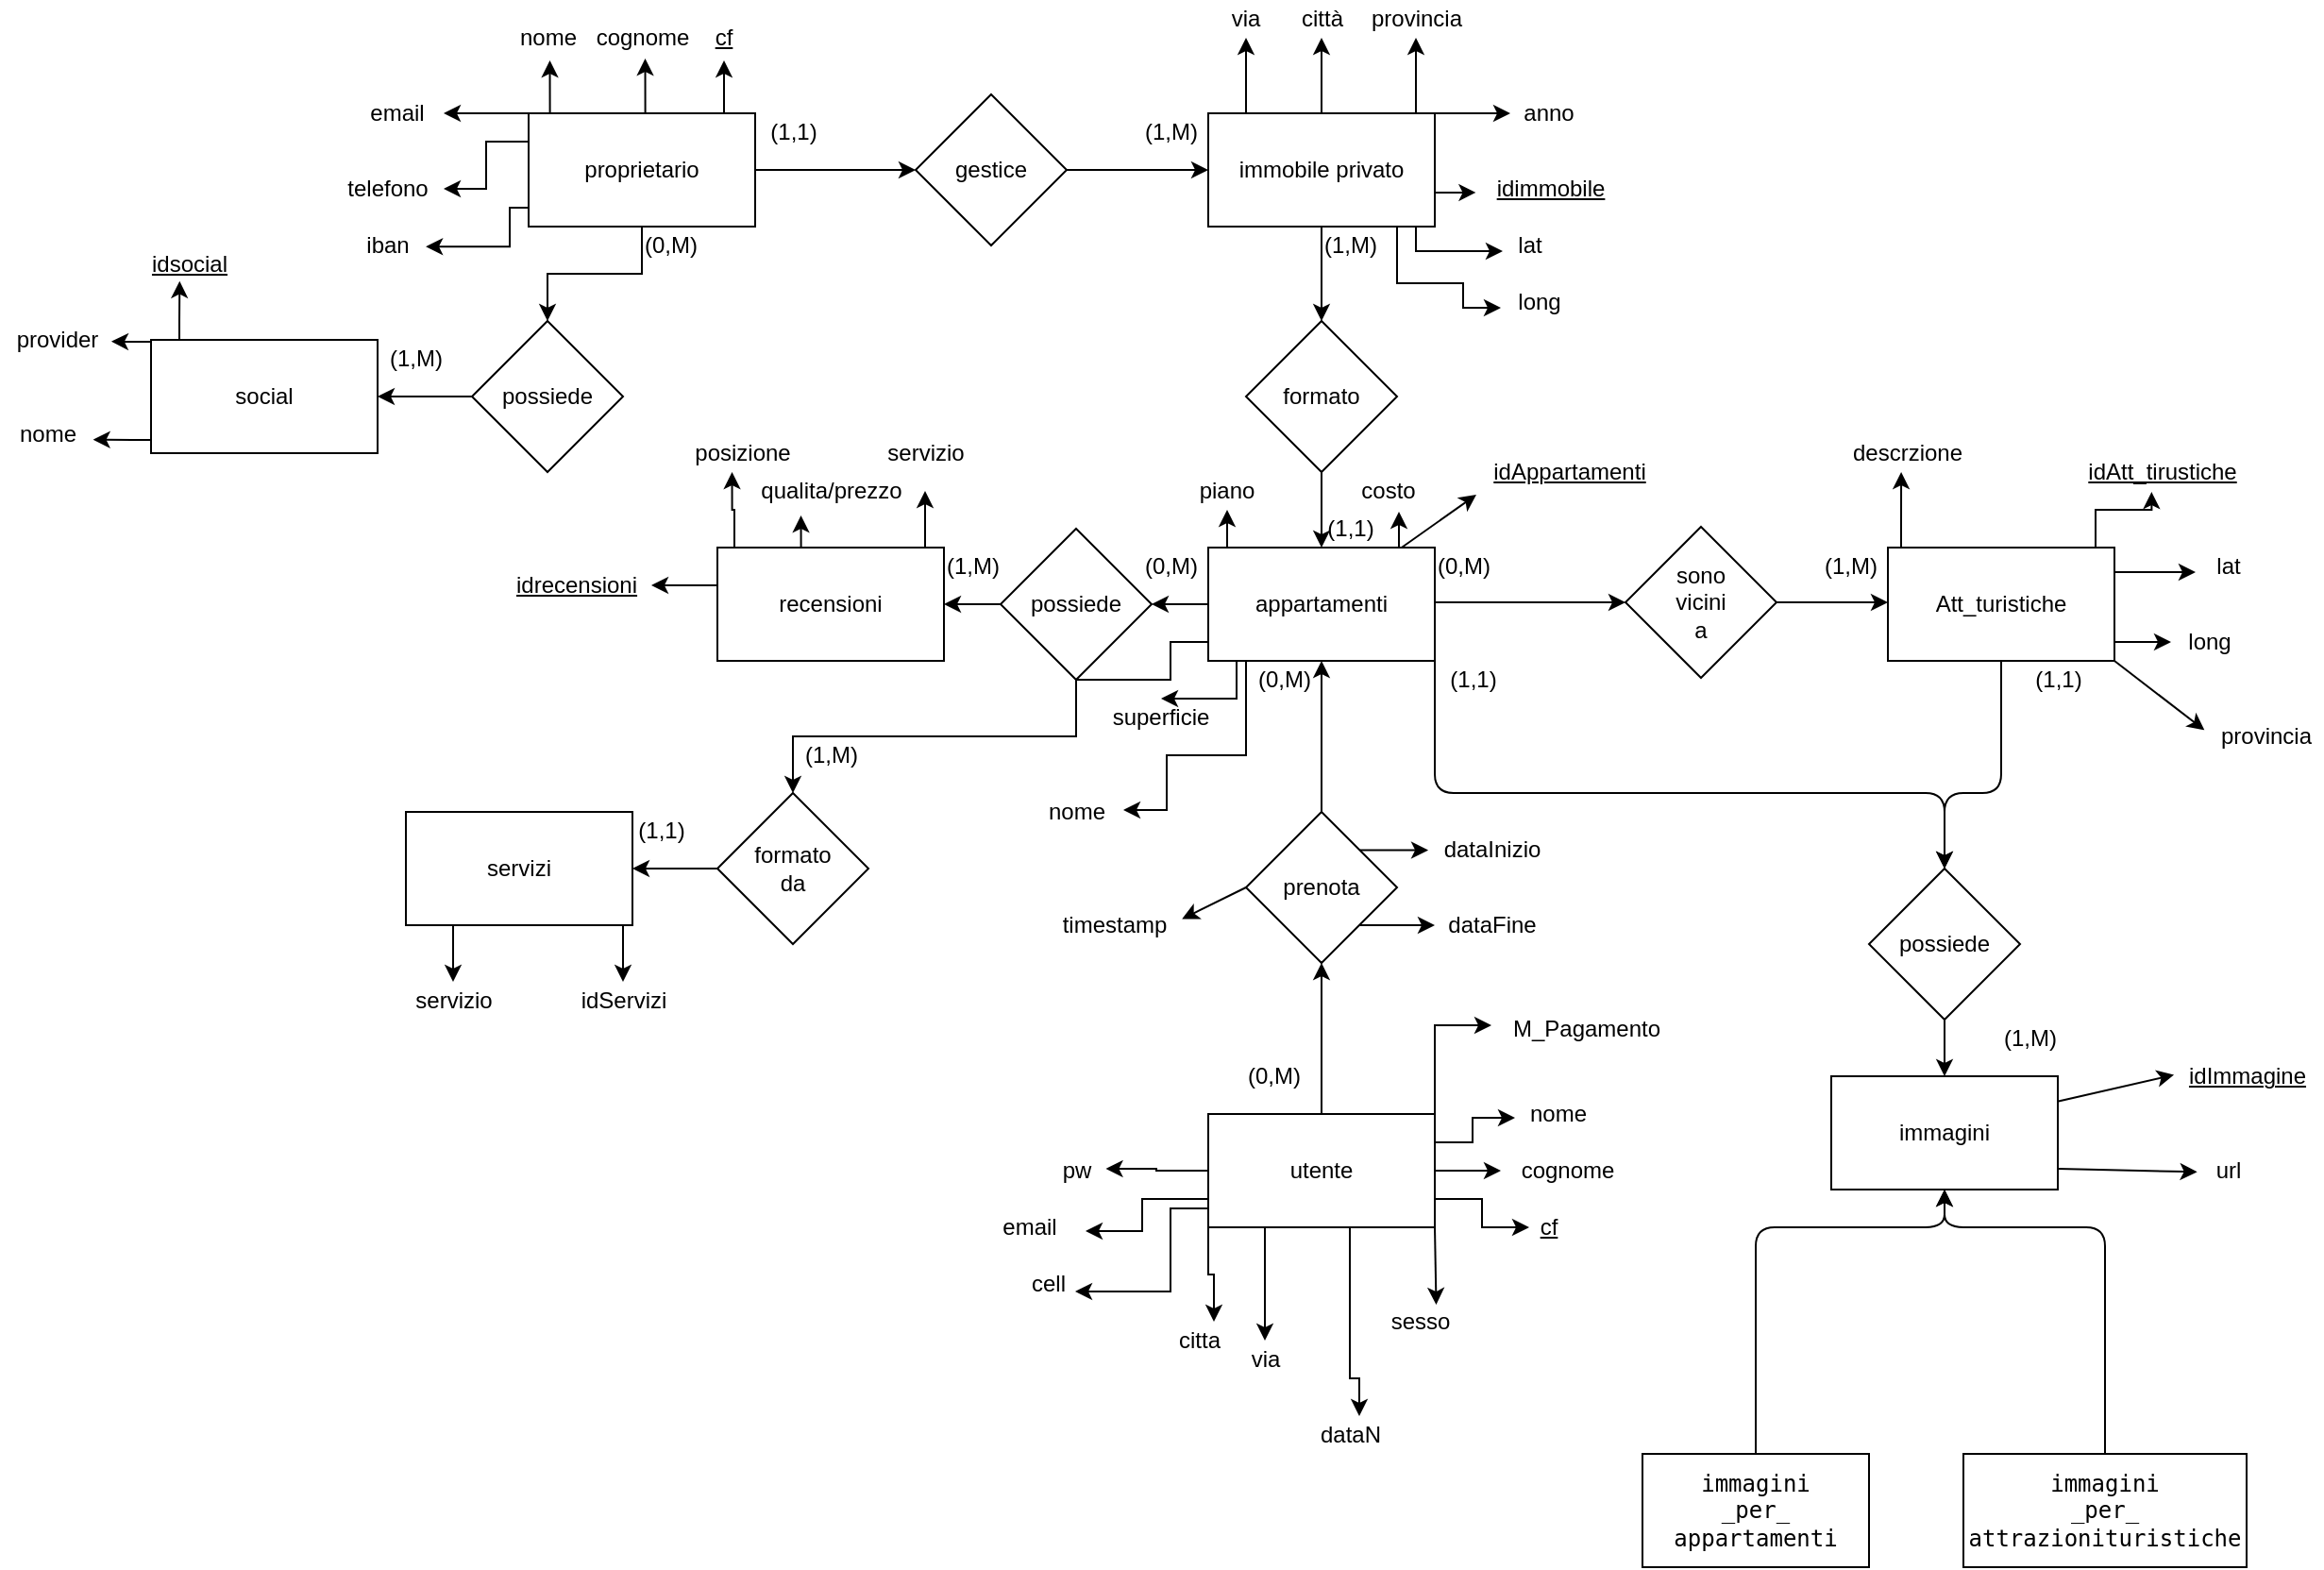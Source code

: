 <mxfile version="14.7.0" type="github">
  <diagram id="5WZkv0eeYpmpaQnzzO1f" name="Page-1">
    <mxGraphModel dx="3014" dy="831" grid="1" gridSize="10" guides="1" tooltips="1" connect="1" arrows="1" fold="1" page="1" pageScale="1" pageWidth="827" pageHeight="1169" math="0" shadow="0">
      <root>
        <mxCell id="0" />
        <mxCell id="1" parent="0" />
        <mxCell id="6KQSLUlXz9a6ZsbGVFf4-21" style="edgeStyle=orthogonalEdgeStyle;rounded=0;orthogonalLoop=1;jettySize=auto;html=1;exitX=1;exitY=0.25;exitDx=0;exitDy=0;" parent="1" source="FqCilQHqINg6GPOchnON-1" target="6KQSLUlXz9a6ZsbGVFf4-22" edge="1">
          <mxGeometry relative="1" as="geometry">
            <mxPoint x="-370" y="110" as="targetPoint" />
            <Array as="points">
              <mxPoint x="-530" y="125" />
            </Array>
          </mxGeometry>
        </mxCell>
        <mxCell id="6KQSLUlXz9a6ZsbGVFf4-60" value="" style="edgeStyle=orthogonalEdgeStyle;rounded=0;orthogonalLoop=1;jettySize=auto;html=1;" parent="1" source="FqCilQHqINg6GPOchnON-1" target="6KQSLUlXz9a6ZsbGVFf4-45" edge="1">
          <mxGeometry relative="1" as="geometry" />
        </mxCell>
        <mxCell id="6KQSLUlXz9a6ZsbGVFf4-62" style="edgeStyle=orthogonalEdgeStyle;rounded=0;orthogonalLoop=1;jettySize=auto;html=1;exitX=1;exitY=0.75;exitDx=0;exitDy=0;" parent="1" source="FqCilQHqINg6GPOchnON-1" target="6KQSLUlXz9a6ZsbGVFf4-52" edge="1">
          <mxGeometry relative="1" as="geometry">
            <Array as="points">
              <mxPoint x="-430" y="110" />
            </Array>
          </mxGeometry>
        </mxCell>
        <mxCell id="usRXnRFZm17M64GT9pBI-6" style="edgeStyle=orthogonalEdgeStyle;rounded=0;orthogonalLoop=1;jettySize=auto;html=1;" parent="1" source="FqCilQHqINg6GPOchnON-1" target="usRXnRFZm17M64GT9pBI-5" edge="1">
          <mxGeometry relative="1" as="geometry">
            <Array as="points">
              <mxPoint x="-440" y="100" />
              <mxPoint x="-440" y="100" />
            </Array>
          </mxGeometry>
        </mxCell>
        <mxCell id="h6Zp_HKWGdJFtF2wPUyF-5" style="edgeStyle=orthogonalEdgeStyle;rounded=0;orthogonalLoop=1;jettySize=auto;html=1;entryX=0.009;entryY=0.597;entryDx=0;entryDy=0;entryPerimeter=0;" parent="1" source="FqCilQHqINg6GPOchnON-1" target="h6Zp_HKWGdJFtF2wPUyF-4" edge="1">
          <mxGeometry relative="1" as="geometry">
            <Array as="points">
              <mxPoint x="-420" y="152" />
              <mxPoint x="-420" y="152" />
            </Array>
          </mxGeometry>
        </mxCell>
        <mxCell id="ovdAUcI8zXoIoC2vifiw-7" style="edgeStyle=orthogonalEdgeStyle;rounded=0;orthogonalLoop=1;jettySize=auto;html=1;entryX=0.033;entryY=0.65;entryDx=0;entryDy=0;entryPerimeter=0;" parent="1" source="FqCilQHqINg6GPOchnON-1" target="ovdAUcI8zXoIoC2vifiw-5" edge="1">
          <mxGeometry relative="1" as="geometry">
            <Array as="points">
              <mxPoint x="-440" y="183" />
            </Array>
          </mxGeometry>
        </mxCell>
        <mxCell id="ovdAUcI8zXoIoC2vifiw-8" style="edgeStyle=orthogonalEdgeStyle;rounded=0;orthogonalLoop=1;jettySize=auto;html=1;entryX=0;entryY=0.65;entryDx=0;entryDy=0;entryPerimeter=0;" parent="1" source="FqCilQHqINg6GPOchnON-1" target="ovdAUcI8zXoIoC2vifiw-6" edge="1">
          <mxGeometry relative="1" as="geometry">
            <Array as="points">
              <mxPoint x="-450" y="200" />
              <mxPoint x="-415" y="200" />
              <mxPoint x="-415" y="213" />
            </Array>
          </mxGeometry>
        </mxCell>
        <mxCell id="FqCilQHqINg6GPOchnON-1" value="immobile privato" style="rounded=0;whiteSpace=wrap;html=1;" parent="1" vertex="1">
          <mxGeometry x="-550" y="110" width="120" height="60" as="geometry" />
        </mxCell>
        <mxCell id="FqCilQHqINg6GPOchnON-3" value="" style="edgeStyle=orthogonalEdgeStyle;rounded=0;orthogonalLoop=1;jettySize=auto;html=1;" parent="1" source="FqCilQHqINg6GPOchnON-1" target="FqCilQHqINg6GPOchnON-2" edge="1">
          <mxGeometry relative="1" as="geometry" />
        </mxCell>
        <mxCell id="FqCilQHqINg6GPOchnON-5" value="" style="edgeStyle=orthogonalEdgeStyle;rounded=0;orthogonalLoop=1;jettySize=auto;html=1;" parent="1" source="FqCilQHqINg6GPOchnON-2" target="FqCilQHqINg6GPOchnON-4" edge="1">
          <mxGeometry relative="1" as="geometry" />
        </mxCell>
        <mxCell id="FqCilQHqINg6GPOchnON-2" value="formato" style="rhombus;whiteSpace=wrap;html=1;rounded=0;" parent="1" vertex="1">
          <mxGeometry x="-530" y="220" width="80" height="80" as="geometry" />
        </mxCell>
        <mxCell id="6KQSLUlXz9a6ZsbGVFf4-16" style="edgeStyle=orthogonalEdgeStyle;rounded=0;orthogonalLoop=1;jettySize=auto;html=1;exitX=1;exitY=1;exitDx=0;exitDy=0;entryX=0.5;entryY=1;entryDx=0;entryDy=0;" parent="1" source="FqCilQHqINg6GPOchnON-4" target="6KQSLUlXz9a6ZsbGVFf4-14" edge="1">
          <mxGeometry relative="1" as="geometry" />
        </mxCell>
        <mxCell id="6KQSLUlXz9a6ZsbGVFf4-64" value="" style="edgeStyle=orthogonalEdgeStyle;rounded=0;orthogonalLoop=1;jettySize=auto;html=1;" parent="1" source="FqCilQHqINg6GPOchnON-4" target="6KQSLUlXz9a6ZsbGVFf4-63" edge="1">
          <mxGeometry relative="1" as="geometry">
            <Array as="points">
              <mxPoint x="-390" y="369" />
              <mxPoint x="-390" y="369" />
            </Array>
          </mxGeometry>
        </mxCell>
        <mxCell id="6KQSLUlXz9a6ZsbGVFf4-108" style="edgeStyle=orthogonalEdgeStyle;rounded=0;orthogonalLoop=1;jettySize=auto;html=1;exitX=0;exitY=1;exitDx=0;exitDy=0;entryX=0.62;entryY=1.05;entryDx=0;entryDy=0;entryPerimeter=0;" parent="1" source="FqCilQHqINg6GPOchnON-4" target="6KQSLUlXz9a6ZsbGVFf4-48" edge="1">
          <mxGeometry relative="1" as="geometry" />
        </mxCell>
        <mxCell id="6KQSLUlXz9a6ZsbGVFf4-111" value="" style="edgeStyle=orthogonalEdgeStyle;rounded=0;orthogonalLoop=1;jettySize=auto;html=1;" parent="1" source="FqCilQHqINg6GPOchnON-4" target="6KQSLUlXz9a6ZsbGVFf4-110" edge="1">
          <mxGeometry relative="1" as="geometry" />
        </mxCell>
        <mxCell id="usRXnRFZm17M64GT9pBI-8" style="edgeStyle=orthogonalEdgeStyle;rounded=0;orthogonalLoop=1;jettySize=auto;html=1;entryX=0.5;entryY=0;entryDx=0;entryDy=0;" parent="1" source="FqCilQHqINg6GPOchnON-4" target="6KQSLUlXz9a6ZsbGVFf4-17" edge="1">
          <mxGeometry relative="1" as="geometry">
            <Array as="points">
              <mxPoint x="-535" y="410" />
              <mxPoint x="-535" y="410" />
            </Array>
          </mxGeometry>
        </mxCell>
        <mxCell id="ovdAUcI8zXoIoC2vifiw-4" style="edgeStyle=orthogonalEdgeStyle;rounded=0;orthogonalLoop=1;jettySize=auto;html=1;entryX=1;entryY=0.45;entryDx=0;entryDy=0;entryPerimeter=0;" parent="1" source="FqCilQHqINg6GPOchnON-4" target="ovdAUcI8zXoIoC2vifiw-2" edge="1">
          <mxGeometry relative="1" as="geometry">
            <Array as="points">
              <mxPoint x="-530" y="450" />
              <mxPoint x="-572" y="450" />
              <mxPoint x="-572" y="479" />
            </Array>
          </mxGeometry>
        </mxCell>
        <mxCell id="ovdAUcI8zXoIoC2vifiw-10" style="edgeStyle=orthogonalEdgeStyle;rounded=0;orthogonalLoop=1;jettySize=auto;html=1;entryX=0.5;entryY=0;entryDx=0;entryDy=0;" parent="1" source="FqCilQHqINg6GPOchnON-4" target="ovdAUcI8zXoIoC2vifiw-9" edge="1">
          <mxGeometry relative="1" as="geometry">
            <Array as="points">
              <mxPoint x="-570" y="390" />
              <mxPoint x="-570" y="410" />
              <mxPoint x="-620" y="410" />
              <mxPoint x="-620" y="440" />
              <mxPoint x="-770" y="440" />
            </Array>
          </mxGeometry>
        </mxCell>
        <mxCell id="FqCilQHqINg6GPOchnON-4" value="appartamenti" style="whiteSpace=wrap;html=1;rounded=0;direction=west;" parent="1" vertex="1">
          <mxGeometry x="-550" y="340" width="120" height="60" as="geometry" />
        </mxCell>
        <mxCell id="6KQSLUlXz9a6ZsbGVFf4-14" value="piano" style="text;html=1;strokeColor=none;fillColor=none;align=center;verticalAlign=middle;whiteSpace=wrap;rounded=0;" parent="1" vertex="1">
          <mxGeometry x="-560" y="300" width="40" height="20" as="geometry" />
        </mxCell>
        <mxCell id="6KQSLUlXz9a6ZsbGVFf4-17" value="superficie" style="text;html=1;strokeColor=none;fillColor=none;align=center;verticalAlign=middle;whiteSpace=wrap;rounded=0;" parent="1" vertex="1">
          <mxGeometry x="-610" y="420" width="70" height="20" as="geometry" />
        </mxCell>
        <mxCell id="6KQSLUlXz9a6ZsbGVFf4-22" value="via" style="text;html=1;strokeColor=none;fillColor=none;align=center;verticalAlign=middle;whiteSpace=wrap;rounded=0;" parent="1" vertex="1">
          <mxGeometry x="-550" y="50" width="40" height="20" as="geometry" />
        </mxCell>
        <mxCell id="6KQSLUlXz9a6ZsbGVFf4-45" value="città" style="text;html=1;resizable=0;autosize=1;align=center;verticalAlign=middle;points=[];fillColor=none;strokeColor=none;rounded=0;" parent="1" vertex="1">
          <mxGeometry x="-510" y="50" width="40" height="20" as="geometry" />
        </mxCell>
        <mxCell id="6KQSLUlXz9a6ZsbGVFf4-48" value="costo" style="text;html=1;resizable=0;autosize=1;align=center;verticalAlign=middle;points=[];fillColor=none;strokeColor=none;rounded=0;" parent="1" vertex="1">
          <mxGeometry x="-480" y="300" width="50" height="20" as="geometry" />
        </mxCell>
        <mxCell id="6KQSLUlXz9a6ZsbGVFf4-52" value="anno" style="text;html=1;resizable=0;autosize=1;align=center;verticalAlign=middle;points=[];fillColor=none;strokeColor=none;rounded=0;" parent="1" vertex="1">
          <mxGeometry x="-390" y="100" width="40" height="20" as="geometry" />
        </mxCell>
        <mxCell id="6KQSLUlXz9a6ZsbGVFf4-66" value="" style="edgeStyle=orthogonalEdgeStyle;rounded=0;orthogonalLoop=1;jettySize=auto;html=1;" parent="1" source="6KQSLUlXz9a6ZsbGVFf4-63" target="6KQSLUlXz9a6ZsbGVFf4-65" edge="1">
          <mxGeometry relative="1" as="geometry">
            <Array as="points">
              <mxPoint x="-260" y="360" />
              <mxPoint x="-260" y="360" />
            </Array>
          </mxGeometry>
        </mxCell>
        <mxCell id="6KQSLUlXz9a6ZsbGVFf4-63" value="&lt;div&gt;sono &lt;br&gt;&lt;/div&gt;&lt;div&gt;vicini&lt;br&gt;&lt;/div&gt;&lt;div&gt;a &lt;/div&gt;" style="rhombus;whiteSpace=wrap;html=1;rounded=0;" parent="1" vertex="1">
          <mxGeometry x="-329" y="329" width="80" height="80" as="geometry" />
        </mxCell>
        <mxCell id="h6Zp_HKWGdJFtF2wPUyF-7" style="edgeStyle=orthogonalEdgeStyle;rounded=0;orthogonalLoop=1;jettySize=auto;html=1;entryX=0.447;entryY=1.028;entryDx=0;entryDy=0;entryPerimeter=0;" parent="1" source="6KQSLUlXz9a6ZsbGVFf4-65" target="h6Zp_HKWGdJFtF2wPUyF-6" edge="1">
          <mxGeometry relative="1" as="geometry">
            <Array as="points">
              <mxPoint x="-80" y="320" />
              <mxPoint x="-50" y="320" />
            </Array>
          </mxGeometry>
        </mxCell>
        <mxCell id="TPU2DdVgeR3CLtXEXxRh-4" style="edgeStyle=orthogonalEdgeStyle;rounded=0;orthogonalLoop=1;jettySize=auto;html=1;entryX=0.463;entryY=1;entryDx=0;entryDy=0;entryPerimeter=0;" parent="1" source="6KQSLUlXz9a6ZsbGVFf4-65" target="TPU2DdVgeR3CLtXEXxRh-1" edge="1">
          <mxGeometry relative="1" as="geometry">
            <Array as="points">
              <mxPoint x="-183" y="330" />
              <mxPoint x="-183" y="330" />
            </Array>
          </mxGeometry>
        </mxCell>
        <mxCell id="TPU2DdVgeR3CLtXEXxRh-5" style="edgeStyle=orthogonalEdgeStyle;rounded=0;orthogonalLoop=1;jettySize=auto;html=1;entryX=-0.067;entryY=0.65;entryDx=0;entryDy=0;entryPerimeter=0;" parent="1" source="6KQSLUlXz9a6ZsbGVFf4-65" target="TPU2DdVgeR3CLtXEXxRh-2" edge="1">
          <mxGeometry relative="1" as="geometry">
            <Array as="points">
              <mxPoint x="-50" y="353" />
              <mxPoint x="-50" y="353" />
            </Array>
          </mxGeometry>
        </mxCell>
        <mxCell id="TPU2DdVgeR3CLtXEXxRh-6" style="edgeStyle=orthogonalEdgeStyle;rounded=0;orthogonalLoop=1;jettySize=auto;html=1;entryX=0;entryY=0.5;entryDx=0;entryDy=0;entryPerimeter=0;" parent="1" source="6KQSLUlXz9a6ZsbGVFf4-65" target="TPU2DdVgeR3CLtXEXxRh-3" edge="1">
          <mxGeometry relative="1" as="geometry">
            <Array as="points">
              <mxPoint x="-60" y="390" />
              <mxPoint x="-60" y="390" />
            </Array>
          </mxGeometry>
        </mxCell>
        <mxCell id="6KQSLUlXz9a6ZsbGVFf4-65" value="Att_turistiche" style="whiteSpace=wrap;html=1;rounded=0;" parent="1" vertex="1">
          <mxGeometry x="-190" y="340" width="120" height="60" as="geometry" />
        </mxCell>
        <mxCell id="usRXnRFZm17M64GT9pBI-3" value="" style="edgeStyle=orthogonalEdgeStyle;rounded=0;orthogonalLoop=1;jettySize=auto;html=1;" parent="1" source="6KQSLUlXz9a6ZsbGVFf4-71" target="FqCilQHqINg6GPOchnON-1" edge="1">
          <mxGeometry relative="1" as="geometry" />
        </mxCell>
        <mxCell id="6KQSLUlXz9a6ZsbGVFf4-71" value="gestice" style="rhombus;whiteSpace=wrap;html=1;rounded=0;" parent="1" vertex="1">
          <mxGeometry x="-705" y="100" width="80" height="80" as="geometry" />
        </mxCell>
        <mxCell id="6KQSLUlXz9a6ZsbGVFf4-80" style="edgeStyle=orthogonalEdgeStyle;rounded=0;orthogonalLoop=1;jettySize=auto;html=1;exitX=0;exitY=0;exitDx=0;exitDy=0;entryX=0.525;entryY=1.1;entryDx=0;entryDy=0;entryPerimeter=0;" parent="1" source="6KQSLUlXz9a6ZsbGVFf4-73" target="6KQSLUlXz9a6ZsbGVFf4-77" edge="1">
          <mxGeometry relative="1" as="geometry" />
        </mxCell>
        <mxCell id="6KQSLUlXz9a6ZsbGVFf4-81" style="edgeStyle=orthogonalEdgeStyle;rounded=0;orthogonalLoop=1;jettySize=auto;html=1;exitX=0.5;exitY=0;exitDx=0;exitDy=0;entryX=0.525;entryY=1.05;entryDx=0;entryDy=0;entryPerimeter=0;" parent="1" source="6KQSLUlXz9a6ZsbGVFf4-73" target="6KQSLUlXz9a6ZsbGVFf4-76" edge="1">
          <mxGeometry relative="1" as="geometry" />
        </mxCell>
        <mxCell id="6KQSLUlXz9a6ZsbGVFf4-82" style="edgeStyle=orthogonalEdgeStyle;rounded=0;orthogonalLoop=1;jettySize=auto;html=1;exitX=1;exitY=0;exitDx=0;exitDy=0;entryX=0.525;entryY=1.1;entryDx=0;entryDy=0;entryPerimeter=0;" parent="1" source="6KQSLUlXz9a6ZsbGVFf4-73" target="6KQSLUlXz9a6ZsbGVFf4-75" edge="1">
          <mxGeometry relative="1" as="geometry" />
        </mxCell>
        <mxCell id="6KQSLUlXz9a6ZsbGVFf4-91" style="edgeStyle=orthogonalEdgeStyle;rounded=0;orthogonalLoop=1;jettySize=auto;html=1;exitX=0;exitY=0.25;exitDx=0;exitDy=0;" parent="1" source="6KQSLUlXz9a6ZsbGVFf4-73" target="6KQSLUlXz9a6ZsbGVFf4-84" edge="1">
          <mxGeometry relative="1" as="geometry" />
        </mxCell>
        <mxCell id="6KQSLUlXz9a6ZsbGVFf4-92" style="edgeStyle=orthogonalEdgeStyle;rounded=0;orthogonalLoop=1;jettySize=auto;html=1;exitX=0;exitY=0;exitDx=0;exitDy=0;" parent="1" source="6KQSLUlXz9a6ZsbGVFf4-73" target="6KQSLUlXz9a6ZsbGVFf4-83" edge="1">
          <mxGeometry relative="1" as="geometry">
            <Array as="points">
              <mxPoint x="-920" y="110" />
              <mxPoint x="-920" y="110" />
            </Array>
          </mxGeometry>
        </mxCell>
        <mxCell id="6KQSLUlXz9a6ZsbGVFf4-95" style="edgeStyle=orthogonalEdgeStyle;rounded=0;orthogonalLoop=1;jettySize=auto;html=1;exitX=0.25;exitY=1;exitDx=0;exitDy=0;entryX=1.014;entryY=0.529;entryDx=0;entryDy=0;entryPerimeter=0;" parent="1" source="6KQSLUlXz9a6ZsbGVFf4-73" target="6KQSLUlXz9a6ZsbGVFf4-94" edge="1">
          <mxGeometry relative="1" as="geometry">
            <mxPoint x="-989" y="171" as="targetPoint" />
            <Array as="points">
              <mxPoint x="-880" y="160" />
              <mxPoint x="-920" y="160" />
              <mxPoint x="-920" y="181" />
            </Array>
          </mxGeometry>
        </mxCell>
        <mxCell id="usRXnRFZm17M64GT9pBI-2" value="" style="edgeStyle=orthogonalEdgeStyle;rounded=0;orthogonalLoop=1;jettySize=auto;html=1;" parent="1" source="6KQSLUlXz9a6ZsbGVFf4-73" target="6KQSLUlXz9a6ZsbGVFf4-71" edge="1">
          <mxGeometry relative="1" as="geometry">
            <Array as="points">
              <mxPoint x="-720" y="140" />
              <mxPoint x="-720" y="140" />
            </Array>
          </mxGeometry>
        </mxCell>
        <mxCell id="usRXnRFZm17M64GT9pBI-45" value="" style="edgeStyle=orthogonalEdgeStyle;rounded=0;orthogonalLoop=1;jettySize=auto;html=1;" parent="1" source="6KQSLUlXz9a6ZsbGVFf4-73" target="usRXnRFZm17M64GT9pBI-44" edge="1">
          <mxGeometry relative="1" as="geometry" />
        </mxCell>
        <mxCell id="6KQSLUlXz9a6ZsbGVFf4-73" value="proprietario" style="whiteSpace=wrap;html=1;rounded=0;" parent="1" vertex="1">
          <mxGeometry x="-910" y="110" width="120" height="60" as="geometry" />
        </mxCell>
        <mxCell id="6KQSLUlXz9a6ZsbGVFf4-75" value="&lt;u&gt;cf&lt;/u&gt;" style="text;html=1;resizable=0;autosize=1;align=center;verticalAlign=middle;points=[];fillColor=none;strokeColor=none;rounded=0;" parent="1" vertex="1">
          <mxGeometry x="-817" y="60" width="20" height="20" as="geometry" />
        </mxCell>
        <mxCell id="6KQSLUlXz9a6ZsbGVFf4-76" value="cognome" style="text;html=1;resizable=0;autosize=1;align=center;verticalAlign=middle;points=[];fillColor=none;strokeColor=none;rounded=0;" parent="1" vertex="1">
          <mxGeometry x="-885" y="60" width="70" height="20" as="geometry" />
        </mxCell>
        <mxCell id="6KQSLUlXz9a6ZsbGVFf4-77" value="nome" style="text;html=1;resizable=0;autosize=1;align=center;verticalAlign=middle;points=[];fillColor=none;strokeColor=none;rounded=0;" parent="1" vertex="1">
          <mxGeometry x="-925" y="60" width="50" height="20" as="geometry" />
        </mxCell>
        <mxCell id="6KQSLUlXz9a6ZsbGVFf4-83" value="email" style="text;html=1;resizable=0;autosize=1;align=center;verticalAlign=middle;points=[];fillColor=none;strokeColor=none;rounded=0;" parent="1" vertex="1">
          <mxGeometry x="-1005" y="100" width="50" height="20" as="geometry" />
        </mxCell>
        <mxCell id="6KQSLUlXz9a6ZsbGVFf4-84" value="telefono" style="text;html=1;resizable=0;autosize=1;align=center;verticalAlign=middle;points=[];fillColor=none;strokeColor=none;rounded=0;" parent="1" vertex="1">
          <mxGeometry x="-1015" y="140" width="60" height="20" as="geometry" />
        </mxCell>
        <mxCell id="6KQSLUlXz9a6ZsbGVFf4-94" value="iban" style="text;html=1;resizable=0;autosize=1;align=center;verticalAlign=middle;points=[];fillColor=none;strokeColor=none;rounded=0;" parent="1" vertex="1">
          <mxGeometry x="-1005" y="170" width="40" height="20" as="geometry" />
        </mxCell>
        <mxCell id="6KQSLUlXz9a6ZsbGVFf4-138" style="edgeStyle=orthogonalEdgeStyle;rounded=0;orthogonalLoop=1;jettySize=auto;html=1;exitX=1;exitY=0.25;exitDx=0;exitDy=0;entryX=0.05;entryY=0.6;entryDx=0;entryDy=0;entryPerimeter=0;" parent="1" source="6KQSLUlXz9a6ZsbGVFf4-99" target="6KQSLUlXz9a6ZsbGVFf4-135" edge="1">
          <mxGeometry relative="1" as="geometry" />
        </mxCell>
        <mxCell id="6KQSLUlXz9a6ZsbGVFf4-139" style="edgeStyle=orthogonalEdgeStyle;rounded=0;orthogonalLoop=1;jettySize=auto;html=1;exitX=1;exitY=0.5;exitDx=0;exitDy=0;" parent="1" source="6KQSLUlXz9a6ZsbGVFf4-99" target="6KQSLUlXz9a6ZsbGVFf4-136" edge="1">
          <mxGeometry relative="1" as="geometry" />
        </mxCell>
        <mxCell id="6KQSLUlXz9a6ZsbGVFf4-140" style="edgeStyle=orthogonalEdgeStyle;rounded=0;orthogonalLoop=1;jettySize=auto;html=1;exitX=1;exitY=0.75;exitDx=0;exitDy=0;" parent="1" source="6KQSLUlXz9a6ZsbGVFf4-99" target="6KQSLUlXz9a6ZsbGVFf4-137" edge="1">
          <mxGeometry relative="1" as="geometry" />
        </mxCell>
        <mxCell id="6KQSLUlXz9a6ZsbGVFf4-145" style="edgeStyle=orthogonalEdgeStyle;rounded=0;orthogonalLoop=1;jettySize=auto;html=1;exitX=0;exitY=0.5;exitDx=0;exitDy=0;entryX=1.025;entryY=0.45;entryDx=0;entryDy=0;entryPerimeter=0;" parent="1" source="6KQSLUlXz9a6ZsbGVFf4-99" target="6KQSLUlXz9a6ZsbGVFf4-142" edge="1">
          <mxGeometry relative="1" as="geometry" />
        </mxCell>
        <mxCell id="6KQSLUlXz9a6ZsbGVFf4-146" style="edgeStyle=orthogonalEdgeStyle;rounded=0;orthogonalLoop=1;jettySize=auto;html=1;exitX=0;exitY=0.75;exitDx=0;exitDy=0;entryX=1.1;entryY=0.6;entryDx=0;entryDy=0;entryPerimeter=0;" parent="1" source="6KQSLUlXz9a6ZsbGVFf4-99" target="6KQSLUlXz9a6ZsbGVFf4-143" edge="1">
          <mxGeometry relative="1" as="geometry" />
        </mxCell>
        <mxCell id="6KQSLUlXz9a6ZsbGVFf4-149" style="edgeStyle=orthogonalEdgeStyle;rounded=0;orthogonalLoop=1;jettySize=auto;html=1;exitX=1;exitY=1;exitDx=0;exitDy=0;entryX=0.675;entryY=0.05;entryDx=0;entryDy=0;entryPerimeter=0;" parent="1" source="6KQSLUlXz9a6ZsbGVFf4-99" target="6KQSLUlXz9a6ZsbGVFf4-147" edge="1">
          <mxGeometry relative="1" as="geometry">
            <Array as="points">
              <mxPoint x="-429" y="700" />
            </Array>
          </mxGeometry>
        </mxCell>
        <mxCell id="6KQSLUlXz9a6ZsbGVFf4-150" style="edgeStyle=orthogonalEdgeStyle;rounded=0;orthogonalLoop=1;jettySize=auto;html=1;exitX=0.75;exitY=1;exitDx=0;exitDy=0;entryX=0.6;entryY=0;entryDx=0;entryDy=0;entryPerimeter=0;" parent="1" source="6KQSLUlXz9a6ZsbGVFf4-99" target="6KQSLUlXz9a6ZsbGVFf4-148" edge="1">
          <mxGeometry relative="1" as="geometry">
            <mxPoint x="-483" y="747" as="targetPoint" />
            <Array as="points">
              <mxPoint x="-475" y="700" />
              <mxPoint x="-475" y="780" />
              <mxPoint x="-470" y="780" />
            </Array>
          </mxGeometry>
        </mxCell>
        <mxCell id="6KQSLUlXz9a6ZsbGVFf4-152" style="edgeStyle=orthogonalEdgeStyle;rounded=0;orthogonalLoop=1;jettySize=auto;html=1;exitX=0.25;exitY=1;exitDx=0;exitDy=0;entryX=0.5;entryY=0;entryDx=0;entryDy=0;entryPerimeter=0;" parent="1" source="6KQSLUlXz9a6ZsbGVFf4-99" target="6KQSLUlXz9a6ZsbGVFf4-151" edge="1">
          <mxGeometry relative="1" as="geometry" />
        </mxCell>
        <mxCell id="6KQSLUlXz9a6ZsbGVFf4-153" style="edgeStyle=orthogonalEdgeStyle;rounded=0;orthogonalLoop=1;jettySize=auto;html=1;exitX=0;exitY=1;exitDx=0;exitDy=0;entryX=0.7;entryY=0;entryDx=0;entryDy=0;entryPerimeter=0;" parent="1" source="6KQSLUlXz9a6ZsbGVFf4-99" target="6KQSLUlXz9a6ZsbGVFf4-154" edge="1">
          <mxGeometry relative="1" as="geometry">
            <mxPoint x="-550" y="750" as="targetPoint" />
          </mxGeometry>
        </mxCell>
        <mxCell id="6KQSLUlXz9a6ZsbGVFf4-157" style="edgeStyle=orthogonalEdgeStyle;rounded=0;orthogonalLoop=1;jettySize=auto;html=1;exitX=1;exitY=0;exitDx=0;exitDy=0;entryX=0;entryY=0.4;entryDx=0;entryDy=0;entryPerimeter=0;" parent="1" source="6KQSLUlXz9a6ZsbGVFf4-99" target="6KQSLUlXz9a6ZsbGVFf4-155" edge="1">
          <mxGeometry relative="1" as="geometry" />
        </mxCell>
        <mxCell id="usRXnRFZm17M64GT9pBI-13" style="edgeStyle=orthogonalEdgeStyle;rounded=0;orthogonalLoop=1;jettySize=auto;html=1;entryX=0.983;entryY=0.675;entryDx=0;entryDy=0;entryPerimeter=0;" parent="1" source="6KQSLUlXz9a6ZsbGVFf4-99" target="usRXnRFZm17M64GT9pBI-12" edge="1">
          <mxGeometry relative="1" as="geometry">
            <Array as="points">
              <mxPoint x="-570" y="690" />
              <mxPoint x="-570" y="734" />
              <mxPoint x="-620" y="734" />
            </Array>
          </mxGeometry>
        </mxCell>
        <mxCell id="usRXnRFZm17M64GT9pBI-21" value="" style="edgeStyle=orthogonalEdgeStyle;rounded=0;orthogonalLoop=1;jettySize=auto;html=1;" parent="1" source="6KQSLUlXz9a6ZsbGVFf4-99" target="usRXnRFZm17M64GT9pBI-20" edge="1">
          <mxGeometry relative="1" as="geometry" />
        </mxCell>
        <mxCell id="6KQSLUlXz9a6ZsbGVFf4-99" value="utente" style="rounded=0;whiteSpace=wrap;html=1;" parent="1" vertex="1">
          <mxGeometry x="-550" y="640" width="120" height="60" as="geometry" />
        </mxCell>
        <mxCell id="6KQSLUlXz9a6ZsbGVFf4-113" value="" style="edgeStyle=orthogonalEdgeStyle;rounded=0;orthogonalLoop=1;jettySize=auto;html=1;" parent="1" source="6KQSLUlXz9a6ZsbGVFf4-110" target="6KQSLUlXz9a6ZsbGVFf4-112" edge="1">
          <mxGeometry relative="1" as="geometry" />
        </mxCell>
        <mxCell id="6KQSLUlXz9a6ZsbGVFf4-110" value="possiede" style="rhombus;whiteSpace=wrap;html=1;rounded=0;" parent="1" vertex="1">
          <mxGeometry x="-660" y="330" width="80" height="80" as="geometry" />
        </mxCell>
        <mxCell id="6KQSLUlXz9a6ZsbGVFf4-123" style="edgeStyle=orthogonalEdgeStyle;rounded=0;orthogonalLoop=1;jettySize=auto;html=1;exitX=0;exitY=0;exitDx=0;exitDy=0;entryX=0.425;entryY=1;entryDx=0;entryDy=0;entryPerimeter=0;" parent="1" source="6KQSLUlXz9a6ZsbGVFf4-112" target="6KQSLUlXz9a6ZsbGVFf4-114" edge="1">
          <mxGeometry relative="1" as="geometry">
            <Array as="points">
              <mxPoint x="-801" y="340" />
              <mxPoint x="-801" y="320" />
            </Array>
          </mxGeometry>
        </mxCell>
        <mxCell id="6KQSLUlXz9a6ZsbGVFf4-124" style="edgeStyle=orthogonalEdgeStyle;rounded=0;orthogonalLoop=1;jettySize=auto;html=1;exitX=0.25;exitY=0;exitDx=0;exitDy=0;entryX=0.325;entryY=1.15;entryDx=0;entryDy=0;entryPerimeter=0;" parent="1" source="6KQSLUlXz9a6ZsbGVFf4-112" target="6KQSLUlXz9a6ZsbGVFf4-115" edge="1">
          <mxGeometry relative="1" as="geometry" />
        </mxCell>
        <mxCell id="6KQSLUlXz9a6ZsbGVFf4-125" style="edgeStyle=orthogonalEdgeStyle;rounded=0;orthogonalLoop=1;jettySize=auto;html=1;exitX=1;exitY=0;exitDx=0;exitDy=0;" parent="1" source="6KQSLUlXz9a6ZsbGVFf4-112" edge="1">
          <mxGeometry relative="1" as="geometry">
            <mxPoint x="-700" y="310" as="targetPoint" />
          </mxGeometry>
        </mxCell>
        <mxCell id="h6Zp_HKWGdJFtF2wPUyF-11" style="edgeStyle=orthogonalEdgeStyle;rounded=0;orthogonalLoop=1;jettySize=auto;html=1;" parent="1" source="6KQSLUlXz9a6ZsbGVFf4-112" target="h6Zp_HKWGdJFtF2wPUyF-10" edge="1">
          <mxGeometry relative="1" as="geometry">
            <Array as="points">
              <mxPoint x="-820" y="360" />
              <mxPoint x="-820" y="360" />
            </Array>
          </mxGeometry>
        </mxCell>
        <mxCell id="6KQSLUlXz9a6ZsbGVFf4-112" value="recensioni" style="whiteSpace=wrap;html=1;rounded=0;" parent="1" vertex="1">
          <mxGeometry x="-810" y="340" width="120" height="60" as="geometry" />
        </mxCell>
        <mxCell id="6KQSLUlXz9a6ZsbGVFf4-114" value="posizione" style="text;html=1;resizable=0;autosize=1;align=center;verticalAlign=middle;points=[];fillColor=none;strokeColor=none;rounded=0;" parent="1" vertex="1">
          <mxGeometry x="-832" y="280" width="70" height="20" as="geometry" />
        </mxCell>
        <mxCell id="6KQSLUlXz9a6ZsbGVFf4-115" value="qualita/prezzo" style="text;html=1;resizable=0;autosize=1;align=center;verticalAlign=middle;points=[];fillColor=none;strokeColor=none;rounded=0;" parent="1" vertex="1">
          <mxGeometry x="-795" y="300" width="90" height="20" as="geometry" />
        </mxCell>
        <mxCell id="6KQSLUlXz9a6ZsbGVFf4-130" value="servizio" style="text;html=1;resizable=0;autosize=1;align=center;verticalAlign=middle;points=[];fillColor=none;strokeColor=none;rounded=0;" parent="1" vertex="1">
          <mxGeometry x="-730" y="280" width="60" height="20" as="geometry" />
        </mxCell>
        <mxCell id="6KQSLUlXz9a6ZsbGVFf4-135" value="nome" style="text;html=1;resizable=0;autosize=1;align=center;verticalAlign=middle;points=[];fillColor=none;strokeColor=none;rounded=0;" parent="1" vertex="1">
          <mxGeometry x="-390" y="630" width="50" height="20" as="geometry" />
        </mxCell>
        <mxCell id="6KQSLUlXz9a6ZsbGVFf4-136" value="cognome" style="text;html=1;resizable=0;autosize=1;align=center;verticalAlign=middle;points=[];fillColor=none;strokeColor=none;rounded=0;" parent="1" vertex="1">
          <mxGeometry x="-395" y="660" width="70" height="20" as="geometry" />
        </mxCell>
        <mxCell id="6KQSLUlXz9a6ZsbGVFf4-137" value="&lt;u&gt;cf&lt;/u&gt;" style="text;html=1;resizable=0;autosize=1;align=center;verticalAlign=middle;points=[];fillColor=none;strokeColor=none;rounded=0;" parent="1" vertex="1">
          <mxGeometry x="-380" y="690" width="20" height="20" as="geometry" />
        </mxCell>
        <mxCell id="6KQSLUlXz9a6ZsbGVFf4-142" value="pw" style="text;html=1;resizable=0;autosize=1;align=center;verticalAlign=middle;points=[];fillColor=none;strokeColor=none;rounded=0;" parent="1" vertex="1">
          <mxGeometry x="-635" y="660" width="30" height="20" as="geometry" />
        </mxCell>
        <mxCell id="6KQSLUlXz9a6ZsbGVFf4-143" value="email" style="text;html=1;resizable=0;autosize=1;align=center;verticalAlign=middle;points=[];fillColor=none;strokeColor=none;rounded=0;" parent="1" vertex="1">
          <mxGeometry x="-670" y="690" width="50" height="20" as="geometry" />
        </mxCell>
        <mxCell id="6KQSLUlXz9a6ZsbGVFf4-147" value="sesso" style="text;html=1;resizable=0;autosize=1;align=center;verticalAlign=middle;points=[];fillColor=none;strokeColor=none;rounded=0;" parent="1" vertex="1">
          <mxGeometry x="-463" y="740" width="50" height="20" as="geometry" />
        </mxCell>
        <mxCell id="6KQSLUlXz9a6ZsbGVFf4-148" value="dataN" style="text;html=1;resizable=0;autosize=1;align=center;verticalAlign=middle;points=[];fillColor=none;strokeColor=none;rounded=0;" parent="1" vertex="1">
          <mxGeometry x="-500" y="800" width="50" height="20" as="geometry" />
        </mxCell>
        <mxCell id="6KQSLUlXz9a6ZsbGVFf4-151" value="via" style="text;html=1;resizable=0;autosize=1;align=center;verticalAlign=middle;points=[];fillColor=none;strokeColor=none;rounded=0;" parent="1" vertex="1">
          <mxGeometry x="-535" y="760" width="30" height="20" as="geometry" />
        </mxCell>
        <mxCell id="6KQSLUlXz9a6ZsbGVFf4-154" value="citta" style="text;html=1;resizable=0;autosize=1;align=center;verticalAlign=middle;points=[];fillColor=none;strokeColor=none;rounded=0;" parent="1" vertex="1">
          <mxGeometry x="-575" y="750" width="40" height="20" as="geometry" />
        </mxCell>
        <mxCell id="6KQSLUlXz9a6ZsbGVFf4-155" value="&lt;div&gt;M_Pagamento&lt;/div&gt;" style="text;html=1;resizable=0;autosize=1;align=center;verticalAlign=middle;points=[];fillColor=none;strokeColor=none;rounded=0;" parent="1" vertex="1">
          <mxGeometry x="-400" y="585" width="100" height="20" as="geometry" />
        </mxCell>
        <mxCell id="usRXnRFZm17M64GT9pBI-5" value="provincia" style="text;html=1;align=center;verticalAlign=middle;resizable=0;points=[];autosize=1;strokeColor=none;" parent="1" vertex="1">
          <mxGeometry x="-470" y="50" width="60" height="20" as="geometry" />
        </mxCell>
        <mxCell id="usRXnRFZm17M64GT9pBI-12" value="cell" style="text;html=1;align=center;verticalAlign=middle;resizable=0;points=[];autosize=1;strokeColor=none;" parent="1" vertex="1">
          <mxGeometry x="-650" y="720" width="30" height="20" as="geometry" />
        </mxCell>
        <mxCell id="usRXnRFZm17M64GT9pBI-22" value="" style="edgeStyle=orthogonalEdgeStyle;rounded=0;orthogonalLoop=1;jettySize=auto;html=1;" parent="1" source="usRXnRFZm17M64GT9pBI-20" target="FqCilQHqINg6GPOchnON-4" edge="1">
          <mxGeometry relative="1" as="geometry">
            <Array as="points">
              <mxPoint x="-490" y="430" />
              <mxPoint x="-490" y="430" />
            </Array>
          </mxGeometry>
        </mxCell>
        <mxCell id="usRXnRFZm17M64GT9pBI-25" value="" style="edgeStyle=orthogonalEdgeStyle;rounded=0;orthogonalLoop=1;jettySize=auto;html=1;" parent="1" source="usRXnRFZm17M64GT9pBI-20" target="usRXnRFZm17M64GT9pBI-24" edge="1">
          <mxGeometry relative="1" as="geometry">
            <Array as="points">
              <mxPoint x="-440" y="540" />
              <mxPoint x="-440" y="540" />
            </Array>
          </mxGeometry>
        </mxCell>
        <mxCell id="usRXnRFZm17M64GT9pBI-27" style="edgeStyle=orthogonalEdgeStyle;rounded=0;orthogonalLoop=1;jettySize=auto;html=1;entryX=0.022;entryY=0.514;entryDx=0;entryDy=0;entryPerimeter=0;" parent="1" source="usRXnRFZm17M64GT9pBI-20" target="usRXnRFZm17M64GT9pBI-23" edge="1">
          <mxGeometry relative="1" as="geometry">
            <Array as="points">
              <mxPoint x="-450" y="490" />
            </Array>
          </mxGeometry>
        </mxCell>
        <mxCell id="usRXnRFZm17M64GT9pBI-20" value="prenota" style="rhombus;whiteSpace=wrap;html=1;" parent="1" vertex="1">
          <mxGeometry x="-530" y="480" width="80" height="80" as="geometry" />
        </mxCell>
        <mxCell id="usRXnRFZm17M64GT9pBI-23" value="dataInizio" style="text;html=1;align=center;verticalAlign=middle;resizable=0;points=[];autosize=1;strokeColor=none;" parent="1" vertex="1">
          <mxGeometry x="-435" y="490" width="70" height="20" as="geometry" />
        </mxCell>
        <mxCell id="usRXnRFZm17M64GT9pBI-24" value="dataFine" style="text;html=1;align=center;verticalAlign=middle;resizable=0;points=[];autosize=1;strokeColor=none;" parent="1" vertex="1">
          <mxGeometry x="-430" y="530" width="60" height="20" as="geometry" />
        </mxCell>
        <mxCell id="usRXnRFZm17M64GT9pBI-28" value="(0,M)" style="text;html=1;strokeColor=none;fillColor=none;align=center;verticalAlign=middle;whiteSpace=wrap;rounded=0;" parent="1" vertex="1">
          <mxGeometry x="-535" y="610" width="40" height="20" as="geometry" />
        </mxCell>
        <mxCell id="usRXnRFZm17M64GT9pBI-29" value="(0,M)" style="text;html=1;align=center;verticalAlign=middle;resizable=0;points=[];autosize=1;strokeColor=none;" parent="1" vertex="1">
          <mxGeometry x="-530" y="400" width="40" height="20" as="geometry" />
        </mxCell>
        <mxCell id="usRXnRFZm17M64GT9pBI-30" value="(0,M)" style="text;html=1;align=center;verticalAlign=middle;resizable=0;points=[];autosize=1;strokeColor=none;" parent="1" vertex="1">
          <mxGeometry x="-590" y="340" width="40" height="20" as="geometry" />
        </mxCell>
        <mxCell id="usRXnRFZm17M64GT9pBI-31" value="(1,M)" style="text;html=1;align=center;verticalAlign=middle;resizable=0;points=[];autosize=1;strokeColor=none;" parent="1" vertex="1">
          <mxGeometry x="-695" y="340" width="40" height="20" as="geometry" />
        </mxCell>
        <mxCell id="usRXnRFZm17M64GT9pBI-32" value="(0,M)" style="text;html=1;align=center;verticalAlign=middle;resizable=0;points=[];autosize=1;strokeColor=none;" parent="1" vertex="1">
          <mxGeometry x="-435" y="340" width="40" height="20" as="geometry" />
        </mxCell>
        <mxCell id="usRXnRFZm17M64GT9pBI-33" value="(1,M)" style="text;html=1;align=center;verticalAlign=middle;resizable=0;points=[];autosize=1;strokeColor=none;" parent="1" vertex="1">
          <mxGeometry x="-230" y="340" width="40" height="20" as="geometry" />
        </mxCell>
        <mxCell id="usRXnRFZm17M64GT9pBI-34" value="(1,M)" style="text;html=1;align=center;verticalAlign=middle;resizable=0;points=[];autosize=1;strokeColor=none;" parent="1" vertex="1">
          <mxGeometry x="-495" y="170" width="40" height="20" as="geometry" />
        </mxCell>
        <mxCell id="usRXnRFZm17M64GT9pBI-35" value="(1,1)" style="text;html=1;align=center;verticalAlign=middle;resizable=0;points=[];autosize=1;strokeColor=none;" parent="1" vertex="1">
          <mxGeometry x="-495" y="320" width="40" height="20" as="geometry" />
        </mxCell>
        <mxCell id="usRXnRFZm17M64GT9pBI-37" value="(1,1)" style="text;html=1;align=center;verticalAlign=middle;resizable=0;points=[];autosize=1;strokeColor=none;" parent="1" vertex="1">
          <mxGeometry x="-790" y="110" width="40" height="20" as="geometry" />
        </mxCell>
        <mxCell id="usRXnRFZm17M64GT9pBI-38" value="(1,M)" style="text;html=1;align=center;verticalAlign=middle;resizable=0;points=[];autosize=1;strokeColor=none;" parent="1" vertex="1">
          <mxGeometry x="-590" y="110" width="40" height="20" as="geometry" />
        </mxCell>
        <mxCell id="usRXnRFZm17M64GT9pBI-47" value="" style="edgeStyle=orthogonalEdgeStyle;rounded=0;orthogonalLoop=1;jettySize=auto;html=1;" parent="1" source="usRXnRFZm17M64GT9pBI-44" target="usRXnRFZm17M64GT9pBI-46" edge="1">
          <mxGeometry relative="1" as="geometry" />
        </mxCell>
        <mxCell id="usRXnRFZm17M64GT9pBI-44" value="possiede" style="rhombus;whiteSpace=wrap;html=1;rounded=0;" parent="1" vertex="1">
          <mxGeometry x="-940" y="220" width="80" height="80" as="geometry" />
        </mxCell>
        <mxCell id="usRXnRFZm17M64GT9pBI-52" style="edgeStyle=orthogonalEdgeStyle;rounded=0;orthogonalLoop=1;jettySize=auto;html=1;entryX=0.983;entryY=0.543;entryDx=0;entryDy=0;entryPerimeter=0;" parent="1" source="usRXnRFZm17M64GT9pBI-46" target="usRXnRFZm17M64GT9pBI-51" edge="1">
          <mxGeometry relative="1" as="geometry">
            <Array as="points">
              <mxPoint x="-1120" y="231" />
              <mxPoint x="-1120" y="231" />
            </Array>
          </mxGeometry>
        </mxCell>
        <mxCell id="usRXnRFZm17M64GT9pBI-53" style="edgeStyle=orthogonalEdgeStyle;rounded=0;orthogonalLoop=1;jettySize=auto;html=1;entryX=0.986;entryY=0.643;entryDx=0;entryDy=0;entryPerimeter=0;" parent="1" source="usRXnRFZm17M64GT9pBI-46" target="usRXnRFZm17M64GT9pBI-48" edge="1">
          <mxGeometry relative="1" as="geometry">
            <Array as="points">
              <mxPoint x="-1120" y="283" />
              <mxPoint x="-1120" y="283" />
            </Array>
          </mxGeometry>
        </mxCell>
        <mxCell id="h6Zp_HKWGdJFtF2wPUyF-13" style="edgeStyle=orthogonalEdgeStyle;rounded=0;orthogonalLoop=1;jettySize=auto;html=1;entryX=0.419;entryY=0.943;entryDx=0;entryDy=0;entryPerimeter=0;" parent="1" source="usRXnRFZm17M64GT9pBI-46" target="h6Zp_HKWGdJFtF2wPUyF-12" edge="1">
          <mxGeometry relative="1" as="geometry">
            <Array as="points">
              <mxPoint x="-1095" y="220" />
              <mxPoint x="-1095" y="220" />
            </Array>
          </mxGeometry>
        </mxCell>
        <mxCell id="usRXnRFZm17M64GT9pBI-46" value="social" style="whiteSpace=wrap;html=1;rounded=0;" parent="1" vertex="1">
          <mxGeometry x="-1110" y="230" width="120" height="60" as="geometry" />
        </mxCell>
        <mxCell id="usRXnRFZm17M64GT9pBI-48" value="nome" style="text;html=1;align=center;verticalAlign=middle;resizable=0;points=[];autosize=1;strokeColor=none;" parent="1" vertex="1">
          <mxGeometry x="-1190" y="270" width="50" height="20" as="geometry" />
        </mxCell>
        <mxCell id="usRXnRFZm17M64GT9pBI-51" value="provider" style="text;html=1;align=center;verticalAlign=middle;resizable=0;points=[];autosize=1;strokeColor=none;" parent="1" vertex="1">
          <mxGeometry x="-1190" y="220" width="60" height="20" as="geometry" />
        </mxCell>
        <mxCell id="usRXnRFZm17M64GT9pBI-57" value="(0,M)" style="text;html=1;align=center;verticalAlign=middle;resizable=0;points=[];autosize=1;strokeColor=none;" parent="1" vertex="1">
          <mxGeometry x="-855" y="170" width="40" height="20" as="geometry" />
        </mxCell>
        <mxCell id="usRXnRFZm17M64GT9pBI-58" value="(1,M)" style="text;html=1;align=center;verticalAlign=middle;resizable=0;points=[];autosize=1;strokeColor=none;" parent="1" vertex="1">
          <mxGeometry x="-990" y="230" width="40" height="20" as="geometry" />
        </mxCell>
        <mxCell id="h6Zp_HKWGdJFtF2wPUyF-4" value="&lt;u&gt;idimmobile&lt;/u&gt;" style="text;html=1;align=center;verticalAlign=middle;resizable=0;points=[];autosize=1;strokeColor=none;" parent="1" vertex="1">
          <mxGeometry x="-409" y="140" width="80" height="20" as="geometry" />
        </mxCell>
        <mxCell id="h6Zp_HKWGdJFtF2wPUyF-6" value="&lt;u&gt;idAtt_tirustiche&lt;/u&gt;" style="text;html=1;align=center;verticalAlign=middle;resizable=0;points=[];autosize=1;strokeColor=none;" parent="1" vertex="1">
          <mxGeometry x="-95" y="290" width="100" height="20" as="geometry" />
        </mxCell>
        <mxCell id="h6Zp_HKWGdJFtF2wPUyF-8" value="&lt;u&gt;idAppartamenti&lt;/u&gt;" style="text;html=1;align=center;verticalAlign=middle;resizable=0;points=[];autosize=1;strokeColor=none;" parent="1" vertex="1">
          <mxGeometry x="-409" y="290" width="100" height="20" as="geometry" />
        </mxCell>
        <mxCell id="h6Zp_HKWGdJFtF2wPUyF-9" value="" style="endArrow=classic;html=1;entryX=0.01;entryY=1.1;entryDx=0;entryDy=0;entryPerimeter=0;" parent="1" source="FqCilQHqINg6GPOchnON-4" target="h6Zp_HKWGdJFtF2wPUyF-8" edge="1">
          <mxGeometry width="50" height="50" relative="1" as="geometry">
            <mxPoint x="-470" y="480" as="sourcePoint" />
            <mxPoint x="-420" y="430" as="targetPoint" />
          </mxGeometry>
        </mxCell>
        <mxCell id="h6Zp_HKWGdJFtF2wPUyF-10" value="&lt;u&gt;idrecensioni&lt;/u&gt;" style="text;html=1;align=center;verticalAlign=middle;resizable=0;points=[];autosize=1;strokeColor=none;" parent="1" vertex="1">
          <mxGeometry x="-925" y="350" width="80" height="20" as="geometry" />
        </mxCell>
        <mxCell id="h6Zp_HKWGdJFtF2wPUyF-12" value="&lt;u&gt;idsocial&lt;/u&gt;" style="text;html=1;align=center;verticalAlign=middle;resizable=0;points=[];autosize=1;strokeColor=none;" parent="1" vertex="1">
          <mxGeometry x="-1120" y="180" width="60" height="20" as="geometry" />
        </mxCell>
        <mxCell id="zDIcsV_kO7G1SjpEPAZM-1" value="&lt;div&gt;&lt;code class=&quot;sql&quot;&gt;&lt;span class=&quot;cm-variable-2&quot;&gt;immagini&lt;/span&gt;&lt;/code&gt;&lt;/div&gt;&lt;div&gt;&lt;code class=&quot;sql&quot;&gt;&lt;span class=&quot;cm-variable-2&quot;&gt;_per_&lt;/span&gt;&lt;/code&gt;&lt;/div&gt;&lt;div&gt;&lt;code class=&quot;sql&quot;&gt;&lt;span class=&quot;cm-variable-2&quot;&gt;appartamenti&lt;/span&gt;&lt;/code&gt;&lt;/div&gt;" style="whiteSpace=wrap;html=1;" parent="1" vertex="1">
          <mxGeometry x="-320" y="820" width="120" height="60" as="geometry" />
        </mxCell>
        <mxCell id="zDIcsV_kO7G1SjpEPAZM-4" value="(1,1)" style="text;html=1;align=center;verticalAlign=middle;resizable=0;points=[];autosize=1;strokeColor=none;" parent="1" vertex="1">
          <mxGeometry x="-430" y="400" width="40" height="20" as="geometry" />
        </mxCell>
        <mxCell id="zDIcsV_kO7G1SjpEPAZM-5" value="&lt;div&gt;possiede&lt;/div&gt;" style="rhombus;whiteSpace=wrap;html=1;" parent="1" vertex="1">
          <mxGeometry x="-200" y="510" width="80" height="80" as="geometry" />
        </mxCell>
        <mxCell id="zDIcsV_kO7G1SjpEPAZM-7" value="(1,1)" style="text;html=1;align=center;verticalAlign=middle;resizable=0;points=[];autosize=1;strokeColor=none;" parent="1" vertex="1">
          <mxGeometry x="-120" y="400" width="40" height="20" as="geometry" />
        </mxCell>
        <mxCell id="ovdAUcI8zXoIoC2vifiw-2" value="&lt;div&gt;nome&lt;/div&gt;" style="text;html=1;align=center;verticalAlign=middle;resizable=0;points=[];autosize=1;strokeColor=none;" parent="1" vertex="1">
          <mxGeometry x="-645" y="470" width="50" height="20" as="geometry" />
        </mxCell>
        <mxCell id="ovdAUcI8zXoIoC2vifiw-5" value="lat" style="text;html=1;align=center;verticalAlign=middle;resizable=0;points=[];autosize=1;strokeColor=none;" parent="1" vertex="1">
          <mxGeometry x="-395" y="170" width="30" height="20" as="geometry" />
        </mxCell>
        <mxCell id="ovdAUcI8zXoIoC2vifiw-6" value="&lt;div&gt;long&lt;/div&gt;" style="text;html=1;align=center;verticalAlign=middle;resizable=0;points=[];autosize=1;strokeColor=none;" parent="1" vertex="1">
          <mxGeometry x="-395" y="200" width="40" height="20" as="geometry" />
        </mxCell>
        <mxCell id="ovdAUcI8zXoIoC2vifiw-12" value="" style="edgeStyle=orthogonalEdgeStyle;rounded=0;orthogonalLoop=1;jettySize=auto;html=1;" parent="1" source="ovdAUcI8zXoIoC2vifiw-9" target="ovdAUcI8zXoIoC2vifiw-11" edge="1">
          <mxGeometry relative="1" as="geometry" />
        </mxCell>
        <mxCell id="ovdAUcI8zXoIoC2vifiw-9" value="&lt;div&gt;formato&lt;/div&gt;&lt;div&gt;da&lt;br&gt;&lt;/div&gt;" style="rhombus;whiteSpace=wrap;html=1;" parent="1" vertex="1">
          <mxGeometry x="-810" y="470" width="80" height="80" as="geometry" />
        </mxCell>
        <mxCell id="ovdAUcI8zXoIoC2vifiw-15" value="" style="edgeStyle=orthogonalEdgeStyle;rounded=0;orthogonalLoop=1;jettySize=auto;html=1;" parent="1" source="ovdAUcI8zXoIoC2vifiw-11" target="ovdAUcI8zXoIoC2vifiw-14" edge="1">
          <mxGeometry relative="1" as="geometry">
            <Array as="points">
              <mxPoint x="-860" y="560" />
              <mxPoint x="-860" y="560" />
            </Array>
          </mxGeometry>
        </mxCell>
        <mxCell id="ovdAUcI8zXoIoC2vifiw-17" value="" style="edgeStyle=orthogonalEdgeStyle;rounded=0;orthogonalLoop=1;jettySize=auto;html=1;" parent="1" source="ovdAUcI8zXoIoC2vifiw-11" target="ovdAUcI8zXoIoC2vifiw-16" edge="1">
          <mxGeometry relative="1" as="geometry">
            <Array as="points">
              <mxPoint x="-950" y="550" />
              <mxPoint x="-950" y="550" />
            </Array>
          </mxGeometry>
        </mxCell>
        <mxCell id="ovdAUcI8zXoIoC2vifiw-11" value="servizi" style="whiteSpace=wrap;html=1;" parent="1" vertex="1">
          <mxGeometry x="-975" y="480" width="120" height="60" as="geometry" />
        </mxCell>
        <mxCell id="ovdAUcI8zXoIoC2vifiw-14" value="&lt;div&gt;idServizi&lt;/div&gt;" style="text;html=1;align=center;verticalAlign=middle;resizable=0;points=[];autosize=1;strokeColor=none;" parent="1" vertex="1">
          <mxGeometry x="-890" y="570" width="60" height="20" as="geometry" />
        </mxCell>
        <mxCell id="ovdAUcI8zXoIoC2vifiw-16" value="servizio" style="text;html=1;align=center;verticalAlign=middle;resizable=0;points=[];autosize=1;strokeColor=none;" parent="1" vertex="1">
          <mxGeometry x="-980" y="570" width="60" height="20" as="geometry" />
        </mxCell>
        <mxCell id="ovdAUcI8zXoIoC2vifiw-18" value="(1,M)" style="text;html=1;align=center;verticalAlign=middle;resizable=0;points=[];autosize=1;strokeColor=none;" parent="1" vertex="1">
          <mxGeometry x="-770" y="440" width="40" height="20" as="geometry" />
        </mxCell>
        <mxCell id="ovdAUcI8zXoIoC2vifiw-19" value="(1,1)" style="text;html=1;align=center;verticalAlign=middle;resizable=0;points=[];autosize=1;strokeColor=none;" parent="1" vertex="1">
          <mxGeometry x="-860" y="480" width="40" height="20" as="geometry" />
        </mxCell>
        <mxCell id="TPU2DdVgeR3CLtXEXxRh-1" value="descrzione" style="text;html=1;align=center;verticalAlign=middle;resizable=0;points=[];autosize=1;strokeColor=none;" parent="1" vertex="1">
          <mxGeometry x="-220" y="280" width="80" height="20" as="geometry" />
        </mxCell>
        <mxCell id="TPU2DdVgeR3CLtXEXxRh-2" value="&lt;div&gt;lat&lt;/div&gt;" style="text;html=1;align=center;verticalAlign=middle;resizable=0;points=[];autosize=1;strokeColor=none;" parent="1" vertex="1">
          <mxGeometry x="-25" y="340" width="30" height="20" as="geometry" />
        </mxCell>
        <mxCell id="TPU2DdVgeR3CLtXEXxRh-3" value="&lt;div&gt;long&lt;/div&gt;" style="text;html=1;align=center;verticalAlign=middle;resizable=0;points=[];autosize=1;strokeColor=none;" parent="1" vertex="1">
          <mxGeometry x="-40" y="380" width="40" height="20" as="geometry" />
        </mxCell>
        <mxCell id="TPU2DdVgeR3CLtXEXxRh-7" value="" style="endArrow=classic;html=1;exitX=0;exitY=0.25;exitDx=0;exitDy=0;entryX=0.5;entryY=0;entryDx=0;entryDy=0;" parent="1" source="FqCilQHqINg6GPOchnON-4" target="zDIcsV_kO7G1SjpEPAZM-5" edge="1">
          <mxGeometry width="50" height="50" relative="1" as="geometry">
            <mxPoint x="-350" y="475" as="sourcePoint" />
            <mxPoint x="-300" y="425" as="targetPoint" />
            <Array as="points">
              <mxPoint x="-430" y="470" />
              <mxPoint x="-160" y="470" />
            </Array>
          </mxGeometry>
        </mxCell>
        <mxCell id="TPU2DdVgeR3CLtXEXxRh-10" value="&lt;div&gt;&lt;code class=&quot;sql&quot;&gt;&lt;span class=&quot;cm-variable-2&quot;&gt;immagini&lt;/span&gt;&lt;/code&gt;&lt;/div&gt;&lt;div&gt;&lt;code class=&quot;sql&quot;&gt;&lt;span class=&quot;cm-variable-2&quot;&gt;_per_&lt;/span&gt;&lt;/code&gt;&lt;/div&gt;&lt;div&gt;&lt;code class=&quot;sql&quot;&gt;&lt;span class=&quot;cm-variable-2&quot;&gt;attrazionituristiche&lt;/span&gt;&lt;/code&gt;&lt;/div&gt;" style="whiteSpace=wrap;html=1;" parent="1" vertex="1">
          <mxGeometry x="-150" y="820" width="150" height="60" as="geometry" />
        </mxCell>
        <mxCell id="TPU2DdVgeR3CLtXEXxRh-13" value="(1,M)" style="text;html=1;align=center;verticalAlign=middle;resizable=0;points=[];autosize=1;strokeColor=none;" parent="1" vertex="1">
          <mxGeometry x="-135" y="590" width="40" height="20" as="geometry" />
        </mxCell>
        <mxCell id="TPU2DdVgeR3CLtXEXxRh-24" value="" style="endArrow=classic;html=1;exitX=0.5;exitY=1;exitDx=0;exitDy=0;entryX=0.5;entryY=0;entryDx=0;entryDy=0;" parent="1" source="6KQSLUlXz9a6ZsbGVFf4-65" target="zDIcsV_kO7G1SjpEPAZM-5" edge="1">
          <mxGeometry width="50" height="50" relative="1" as="geometry">
            <mxPoint x="-140" y="490" as="sourcePoint" />
            <mxPoint x="-90" y="440" as="targetPoint" />
            <Array as="points">
              <mxPoint x="-130" y="470" />
              <mxPoint x="-160" y="470" />
            </Array>
          </mxGeometry>
        </mxCell>
        <mxCell id="TPU2DdVgeR3CLtXEXxRh-26" value="" style="endArrow=classic;html=1;exitX=0.5;exitY=0;exitDx=0;exitDy=0;entryX=0.5;entryY=1;entryDx=0;entryDy=0;" parent="1" source="zDIcsV_kO7G1SjpEPAZM-1" target="TPU2DdVgeR3CLtXEXxRh-28" edge="1">
          <mxGeometry width="50" height="50" relative="1" as="geometry">
            <mxPoint x="-180" y="730" as="sourcePoint" />
            <mxPoint x="-130" y="680" as="targetPoint" />
            <Array as="points">
              <mxPoint x="-260" y="700" />
              <mxPoint x="-160" y="700" />
            </Array>
          </mxGeometry>
        </mxCell>
        <mxCell id="TPU2DdVgeR3CLtXEXxRh-27" value="" style="endArrow=classic;html=1;exitX=0.5;exitY=0;exitDx=0;exitDy=0;entryX=0.5;entryY=1;entryDx=0;entryDy=0;" parent="1" source="TPU2DdVgeR3CLtXEXxRh-10" target="TPU2DdVgeR3CLtXEXxRh-28" edge="1">
          <mxGeometry width="50" height="50" relative="1" as="geometry">
            <mxPoint x="-140" y="730" as="sourcePoint" />
            <mxPoint x="-90" y="680" as="targetPoint" />
            <Array as="points">
              <mxPoint x="-75" y="700" />
              <mxPoint x="-160" y="700" />
            </Array>
          </mxGeometry>
        </mxCell>
        <mxCell id="TPU2DdVgeR3CLtXEXxRh-28" value="immagini" style="whiteSpace=wrap;html=1;" parent="1" vertex="1">
          <mxGeometry x="-220" y="620" width="120" height="60" as="geometry" />
        </mxCell>
        <mxCell id="TPU2DdVgeR3CLtXEXxRh-29" value="&lt;u&gt;idImmagine&lt;/u&gt;" style="text;html=1;align=center;verticalAlign=middle;resizable=0;points=[];autosize=1;strokeColor=none;" parent="1" vertex="1">
          <mxGeometry x="-40" y="610" width="80" height="20" as="geometry" />
        </mxCell>
        <mxCell id="TPU2DdVgeR3CLtXEXxRh-30" value="&lt;div&gt;url&lt;/div&gt;" style="text;html=1;align=center;verticalAlign=middle;resizable=0;points=[];autosize=1;strokeColor=none;" parent="1" vertex="1">
          <mxGeometry x="-25" y="660" width="30" height="20" as="geometry" />
        </mxCell>
        <mxCell id="TPU2DdVgeR3CLtXEXxRh-31" value="" style="endArrow=classic;html=1;entryX=0.5;entryY=0;entryDx=0;entryDy=0;exitX=0.5;exitY=1;exitDx=0;exitDy=0;" parent="1" source="zDIcsV_kO7G1SjpEPAZM-5" target="TPU2DdVgeR3CLtXEXxRh-28" edge="1">
          <mxGeometry width="50" height="50" relative="1" as="geometry">
            <mxPoint x="-230" y="620" as="sourcePoint" />
            <mxPoint x="-180" y="570" as="targetPoint" />
          </mxGeometry>
        </mxCell>
        <mxCell id="TPU2DdVgeR3CLtXEXxRh-32" value="" style="endArrow=classic;html=1;entryX=0.019;entryY=0.463;entryDx=0;entryDy=0;entryPerimeter=0;exitX=1.003;exitY=0.22;exitDx=0;exitDy=0;exitPerimeter=0;" parent="1" source="TPU2DdVgeR3CLtXEXxRh-28" target="TPU2DdVgeR3CLtXEXxRh-29" edge="1">
          <mxGeometry width="50" height="50" relative="1" as="geometry">
            <mxPoint x="-100" y="650" as="sourcePoint" />
            <mxPoint x="-30" y="600" as="targetPoint" />
          </mxGeometry>
        </mxCell>
        <mxCell id="TPU2DdVgeR3CLtXEXxRh-33" value="" style="endArrow=classic;html=1;exitX=1.003;exitY=0.817;exitDx=0;exitDy=0;entryX=-0.039;entryY=0.533;entryDx=0;entryDy=0;entryPerimeter=0;exitPerimeter=0;" parent="1" source="TPU2DdVgeR3CLtXEXxRh-28" target="TPU2DdVgeR3CLtXEXxRh-30" edge="1">
          <mxGeometry width="50" height="50" relative="1" as="geometry">
            <mxPoint x="-70" y="700" as="sourcePoint" />
            <mxPoint x="-20" y="650" as="targetPoint" />
          </mxGeometry>
        </mxCell>
        <mxCell id="mFL_3SClpeeWGg7WVRz--1" value="&lt;div&gt;timestamp&lt;/div&gt;" style="text;html=1;align=center;verticalAlign=middle;resizable=0;points=[];autosize=1;strokeColor=none;" vertex="1" parent="1">
          <mxGeometry x="-635" y="530" width="70" height="20" as="geometry" />
        </mxCell>
        <mxCell id="mFL_3SClpeeWGg7WVRz--2" value="" style="endArrow=classic;html=1;exitX=0;exitY=0.5;exitDx=0;exitDy=0;entryX=1.016;entryY=0.336;entryDx=0;entryDy=0;entryPerimeter=0;" edge="1" parent="1" source="usRXnRFZm17M64GT9pBI-20" target="mFL_3SClpeeWGg7WVRz--1">
          <mxGeometry width="50" height="50" relative="1" as="geometry">
            <mxPoint x="-650" y="600" as="sourcePoint" />
            <mxPoint x="-600" y="550" as="targetPoint" />
          </mxGeometry>
        </mxCell>
        <mxCell id="mFL_3SClpeeWGg7WVRz--3" value="provincia" style="text;html=1;align=center;verticalAlign=middle;resizable=0;points=[];autosize=1;strokeColor=none;" vertex="1" parent="1">
          <mxGeometry x="-20" y="430" width="60" height="20" as="geometry" />
        </mxCell>
        <mxCell id="mFL_3SClpeeWGg7WVRz--4" value="" style="endArrow=classic;html=1;exitX=1;exitY=1;exitDx=0;exitDy=0;entryX=-0.039;entryY=0.333;entryDx=0;entryDy=0;entryPerimeter=0;" edge="1" parent="1" source="6KQSLUlXz9a6ZsbGVFf4-65" target="mFL_3SClpeeWGg7WVRz--3">
          <mxGeometry width="50" height="50" relative="1" as="geometry">
            <mxPoint x="-50" y="530" as="sourcePoint" />
            <mxPoint y="480" as="targetPoint" />
            <Array as="points" />
          </mxGeometry>
        </mxCell>
      </root>
    </mxGraphModel>
  </diagram>
</mxfile>
